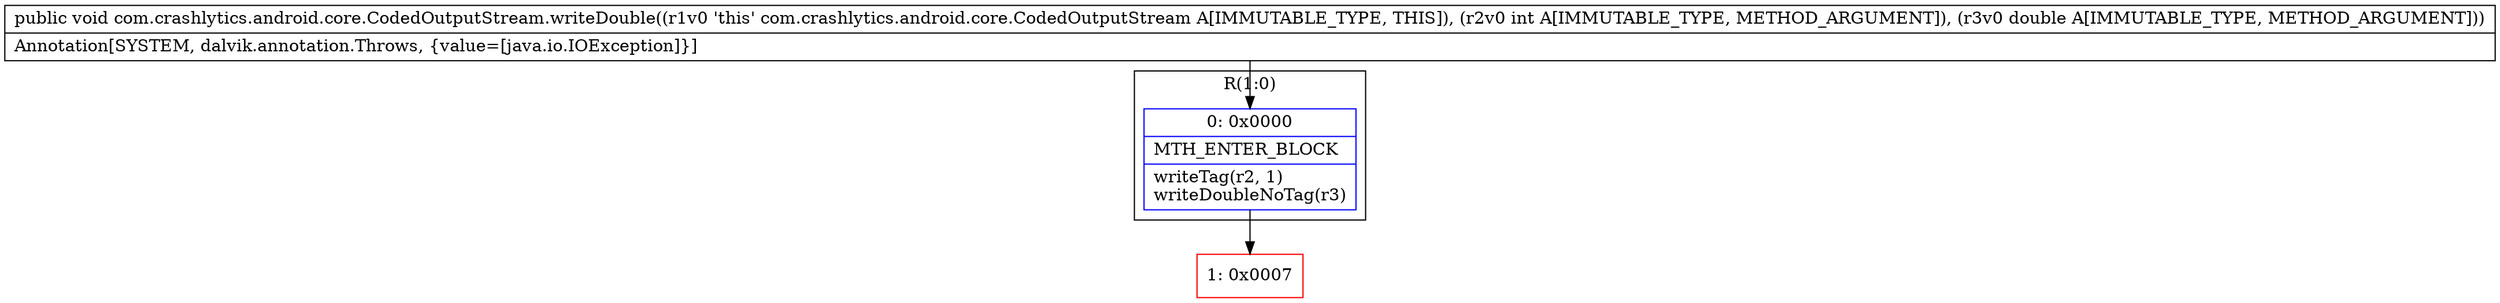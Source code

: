digraph "CFG forcom.crashlytics.android.core.CodedOutputStream.writeDouble(ID)V" {
subgraph cluster_Region_1352394348 {
label = "R(1:0)";
node [shape=record,color=blue];
Node_0 [shape=record,label="{0\:\ 0x0000|MTH_ENTER_BLOCK\l|writeTag(r2, 1)\lwriteDoubleNoTag(r3)\l}"];
}
Node_1 [shape=record,color=red,label="{1\:\ 0x0007}"];
MethodNode[shape=record,label="{public void com.crashlytics.android.core.CodedOutputStream.writeDouble((r1v0 'this' com.crashlytics.android.core.CodedOutputStream A[IMMUTABLE_TYPE, THIS]), (r2v0 int A[IMMUTABLE_TYPE, METHOD_ARGUMENT]), (r3v0 double A[IMMUTABLE_TYPE, METHOD_ARGUMENT]))  | Annotation[SYSTEM, dalvik.annotation.Throws, \{value=[java.io.IOException]\}]\l}"];
MethodNode -> Node_0;
Node_0 -> Node_1;
}

